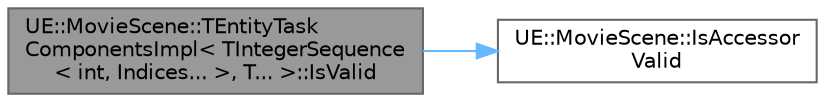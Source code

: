 digraph "UE::MovieScene::TEntityTaskComponentsImpl&lt; TIntegerSequence&lt; int, Indices... &gt;, T... &gt;::IsValid"
{
 // INTERACTIVE_SVG=YES
 // LATEX_PDF_SIZE
  bgcolor="transparent";
  edge [fontname=Helvetica,fontsize=10,labelfontname=Helvetica,labelfontsize=10];
  node [fontname=Helvetica,fontsize=10,shape=box,height=0.2,width=0.4];
  rankdir="LR";
  Node1 [id="Node000001",label="UE::MovieScene::TEntityTask\lComponentsImpl\< TIntegerSequence\l\< int, Indices... \>, T... \>::IsValid",height=0.2,width=0.4,color="gray40", fillcolor="grey60", style="filled", fontcolor="black",tooltip="Check whether this task data is well-formed in the sense that it can perform meaningful work."];
  Node1 -> Node2 [id="edge1_Node000001_Node000002",color="steelblue1",style="solid",tooltip=" "];
  Node2 [id="Node000002",label="UE::MovieScene::IsAccessor\lValid",height=0.2,width=0.4,color="grey40", fillcolor="white", style="filled",URL="$d1/dd1/namespaceUE_1_1MovieScene.html#a251f8d64f4592e7382e51e77460c8933",tooltip=" "];
}

